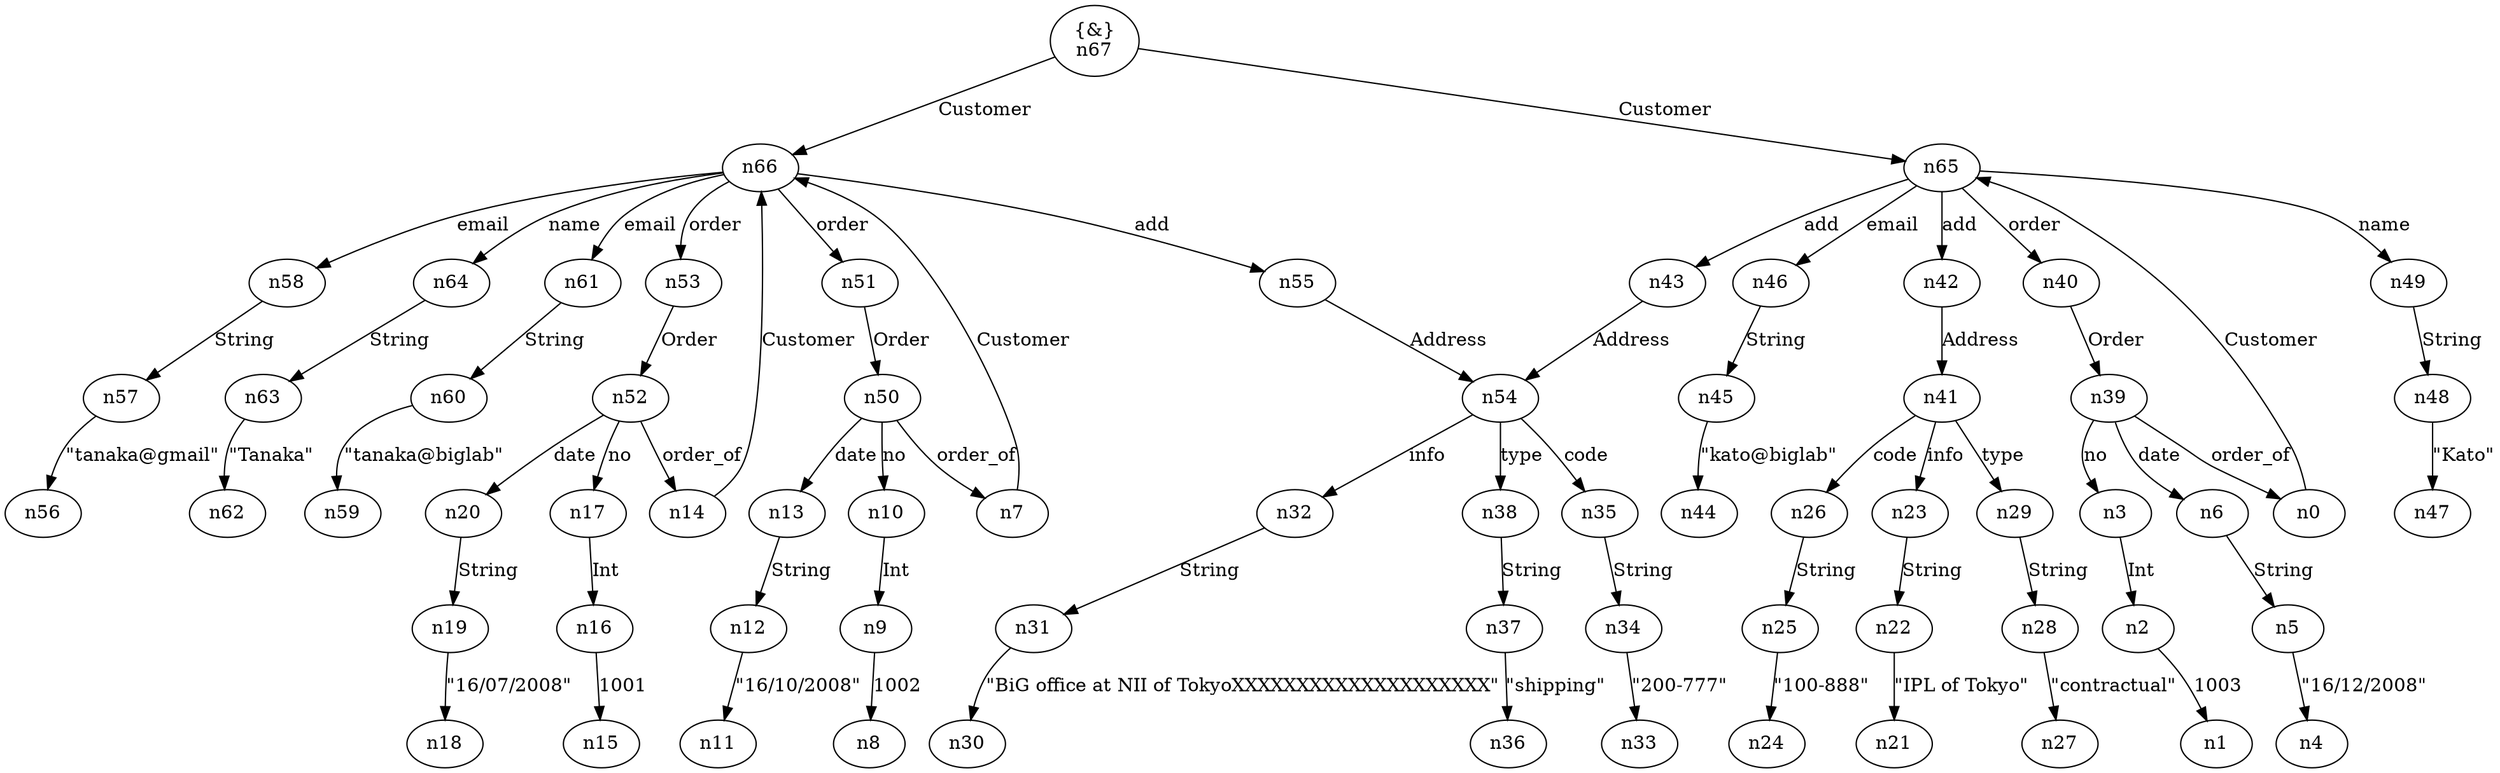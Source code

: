 digraph "g" {
    node [ shape = "ellipse" ]
    "n67" [ label = "{&}\n\N" ]
    "n66" [ label = "\N" ]
    "n65" [ label = "\N" ]
    "n64" [ label = "\N" ]
    "n63" [ label = "\N" ]
    "n62" [ label = "\N" ]
    "n61" [ label = "\N" ]
    "n60" [ label = "\N" ]
    "n59" [ label = "\N" ]
    "n58" [ label = "\N" ]
    "n57" [ label = "\N" ]
    "n56" [ label = "\N" ]
    "n55" [ label = "\N" ]
    "n54" [ label = "\N" ]
    "n53" [ label = "\N" ]
    "n52" [ label = "\N" ]
    "n51" [ label = "\N" ]
    "n50" [ label = "\N" ]
    "n49" [ label = "\N" ]
    "n48" [ label = "\N" ]
    "n47" [ label = "\N" ]
    "n46" [ label = "\N" ]
    "n45" [ label = "\N" ]
    "n44" [ label = "\N" ]
    "n43" [ label = "\N" ]
    "n42" [ label = "\N" ]
    "n41" [ label = "\N" ]
    "n40" [ label = "\N" ]
    "n39" [ label = "\N" ]
    "n38" [ label = "\N" ]
    "n37" [ label = "\N" ]
    "n36" [ label = "\N" ]
    "n35" [ label = "\N" ]
    "n34" [ label = "\N" ]
    "n33" [ label = "\N" ]
    "n32" [ label = "\N" ]
    "n31" [ label = "\N" ]
    "n30" [ label = "\N" ]
    "n29" [ label = "\N" ]
    "n28" [ label = "\N" ]
    "n27" [ label = "\N" ]
    "n26" [ label = "\N" ]
    "n25" [ label = "\N" ]
    "n24" [ label = "\N" ]
    "n23" [ label = "\N" ]
    "n22" [ label = "\N" ]
    "n21" [ label = "\N" ]
    "n20" [ label = "\N" ]
    "n19" [ label = "\N" ]
    "n18" [ label = "\N" ]
    "n17" [ label = "\N" ]
    "n16" [ label = "\N" ]
    "n15" [ label = "\N" ]
    "n14" [ label = "\N" ]
    "n13" [ label = "\N" ]
    "n12" [ label = "\N" ]
    "n11" [ label = "\N" ]
    "n10" [ label = "\N" ]
    "n9" [ label = "\N" ]
    "n8" [ label = "\N" ]
    "n7" [ label = "\N" ]
    "n6" [ label = "\N" ]
    "n5" [ label = "\N" ]
    "n4" [ label = "\N" ]
    "n3" [ label = "\N" ]
    "n2" [ label = "\N" ]
    "n1" [ label = "\N" ]
    "n0" [ label = "\N" ]
    "n67" -> "n66" [ label = "Customer" ]
    "n67" -> "n65" [ label = "Customer" ]
    "n66" -> "n53" [ label = "order" ]
    "n66" -> "n51" [ label = "order" ]
    "n66" -> "n64" [ label = "name" ]
    "n66" -> "n61" [ label = "email" ]
    "n66" -> "n58" [ label = "email" ]
    "n66" -> "n55" [ label = "add" ]
    "n65" -> "n40" [ label = "order" ]
    "n65" -> "n49" [ label = "name" ]
    "n65" -> "n46" [ label = "email" ]
    "n65" -> "n43" [ label = "add" ]
    "n65" -> "n42" [ label = "add" ]
    "n64" -> "n63" [ label = "String" ]
    "n63" -> "n62" [ label = "\"Tanaka\"" ]
    "n61" -> "n60" [ label = "String" ]
    "n60" -> "n59" [ label = "\"tanaka@biglab\"" ]
    "n58" -> "n57" [ label = "String" ]
    "n57" -> "n56" [ label = "\"tanaka@gmail\"" ]
    "n55" -> "n54" [ label = "Address" ]
    "n54" -> "n38" [ label = "type" ]
    "n54" -> "n32" [ label = "info" ]
    "n54" -> "n35" [ label = "code" ]
    "n53" -> "n52" [ label = "Order" ]
    "n52" -> "n14" [ label = "order_of" ]
    "n52" -> "n17" [ label = "no" ]
    "n52" -> "n20" [ label = "date" ]
    "n51" -> "n50" [ label = "Order" ]
    "n50" -> "n7" [ label = "order_of" ]
    "n50" -> "n10" [ label = "no" ]
    "n50" -> "n13" [ label = "date" ]
    "n49" -> "n48" [ label = "String" ]
    "n48" -> "n47" [ label = "\"Kato\"" ]
    "n46" -> "n45" [ label = "String" ]
    "n45" -> "n44" [ label = "\"kato@biglab\"" ]
    "n43" -> "n54" [ label = "Address" ]
    "n42" -> "n41" [ label = "Address" ]
    "n41" -> "n29" [ label = "type" ]
    "n41" -> "n23" [ label = "info" ]
    "n41" -> "n26" [ label = "code" ]
    "n40" -> "n39" [ label = "Order" ]
    "n39" -> "n0" [ label = "order_of" ]
    "n39" -> "n3" [ label = "no" ]
    "n39" -> "n6" [ label = "date" ]
    "n38" -> "n37" [ label = "String" ]
    "n37" -> "n36" [ label = "\"shipping\"" ]
    "n35" -> "n34" [ label = "String" ]
    "n34" -> "n33" [ label = "\"200-777\"" ]
    "n32" -> "n31" [ label = "String" ]
    "n31" -> "n30" [ label
                     = "\"BiG office at NII of TokyoXXXXXXXXXXXXXXXXXXXX\"" ]
    "n29" -> "n28" [ label = "String" ]
    "n28" -> "n27" [ label = "\"contractual\"" ]
    "n26" -> "n25" [ label = "String" ]
    "n25" -> "n24" [ label = "\"100-888\"" ]
    "n23" -> "n22" [ label = "String" ]
    "n22" -> "n21" [ label = "\"IPL of Tokyo\"" ]
    "n20" -> "n19" [ label = "String" ]
    "n19" -> "n18" [ label = "\"16/07/2008\"" ]
    "n17" -> "n16" [ label = "Int" ]
    "n16" -> "n15" [ label = "1001" ]
    "n14" -> "n66" [ label = "Customer" ]
    "n13" -> "n12" [ label = "String" ]
    "n12" -> "n11" [ label = "\"16/10/2008\"" ]
    "n10" -> "n9" [ label = "Int" ]
    "n9" -> "n8" [ label = "1002" ]
    "n7" -> "n66" [ label = "Customer" ]
    "n6" -> "n5" [ label = "String" ]
    "n5" -> "n4" [ label = "\"16/12/2008\"" ]
    "n3" -> "n2" [ label = "Int" ]
    "n2" -> "n1" [ label = "1003" ]
    "n0" -> "n65" [ label = "Customer" ]
}
